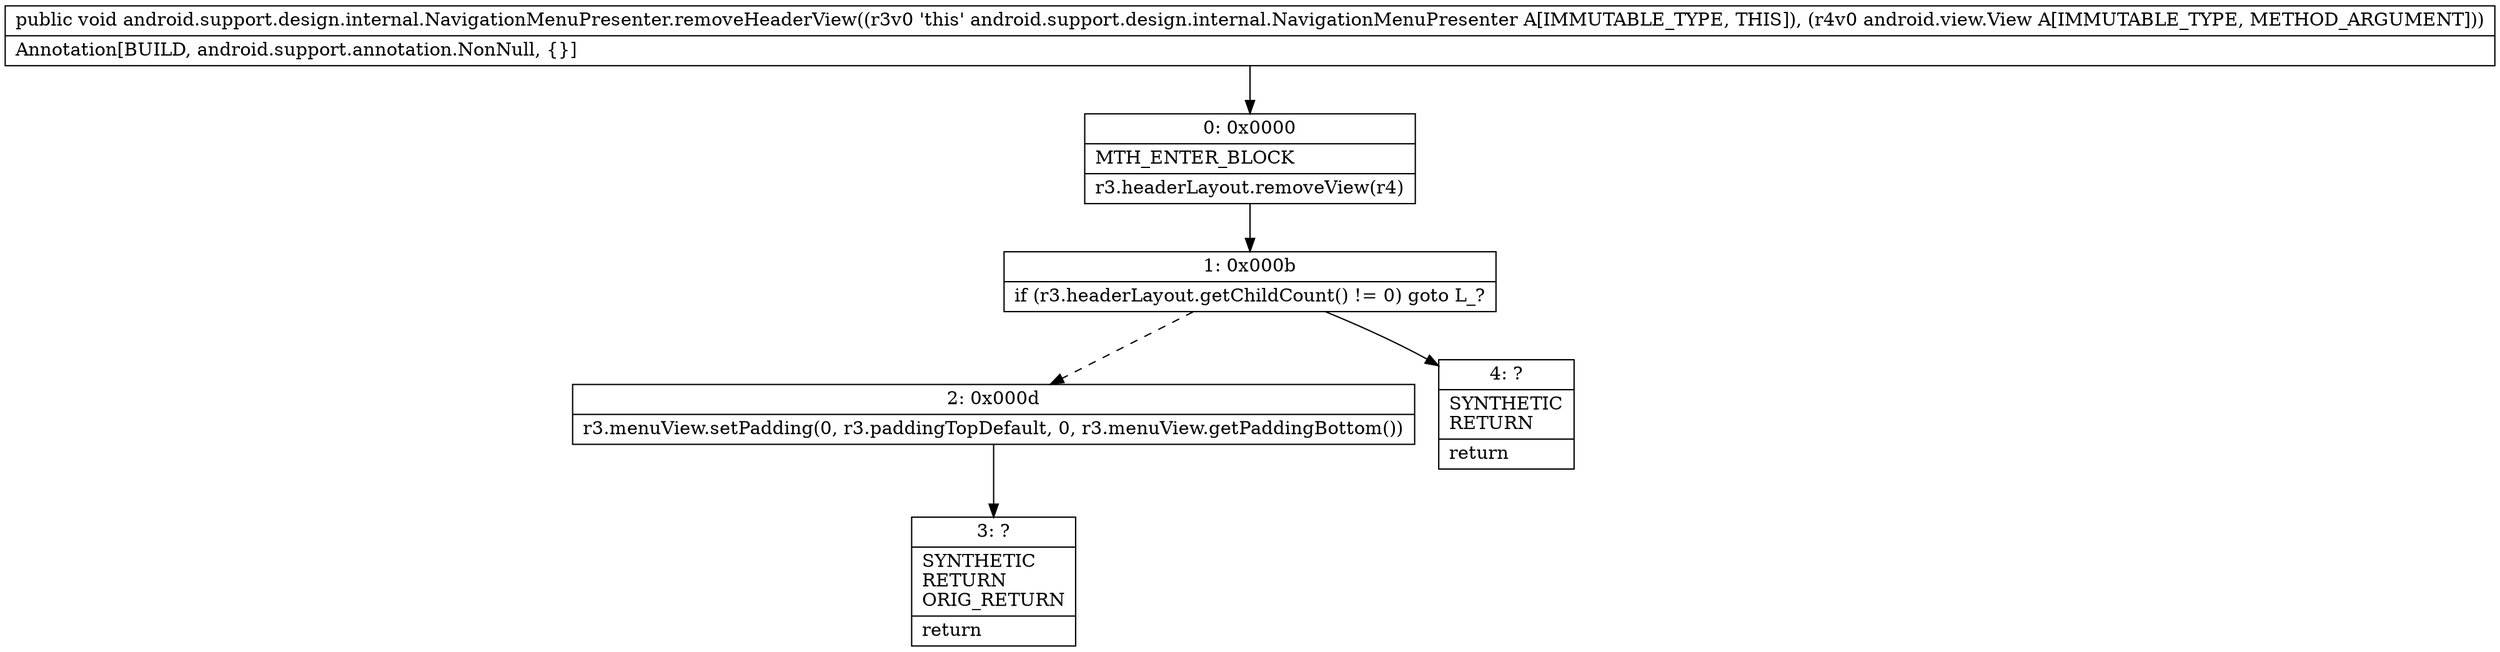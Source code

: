 digraph "CFG forandroid.support.design.internal.NavigationMenuPresenter.removeHeaderView(Landroid\/view\/View;)V" {
Node_0 [shape=record,label="{0\:\ 0x0000|MTH_ENTER_BLOCK\l|r3.headerLayout.removeView(r4)\l}"];
Node_1 [shape=record,label="{1\:\ 0x000b|if (r3.headerLayout.getChildCount() != 0) goto L_?\l}"];
Node_2 [shape=record,label="{2\:\ 0x000d|r3.menuView.setPadding(0, r3.paddingTopDefault, 0, r3.menuView.getPaddingBottom())\l}"];
Node_3 [shape=record,label="{3\:\ ?|SYNTHETIC\lRETURN\lORIG_RETURN\l|return\l}"];
Node_4 [shape=record,label="{4\:\ ?|SYNTHETIC\lRETURN\l|return\l}"];
MethodNode[shape=record,label="{public void android.support.design.internal.NavigationMenuPresenter.removeHeaderView((r3v0 'this' android.support.design.internal.NavigationMenuPresenter A[IMMUTABLE_TYPE, THIS]), (r4v0 android.view.View A[IMMUTABLE_TYPE, METHOD_ARGUMENT]))  | Annotation[BUILD, android.support.annotation.NonNull, \{\}]\l}"];
MethodNode -> Node_0;
Node_0 -> Node_1;
Node_1 -> Node_2[style=dashed];
Node_1 -> Node_4;
Node_2 -> Node_3;
}

